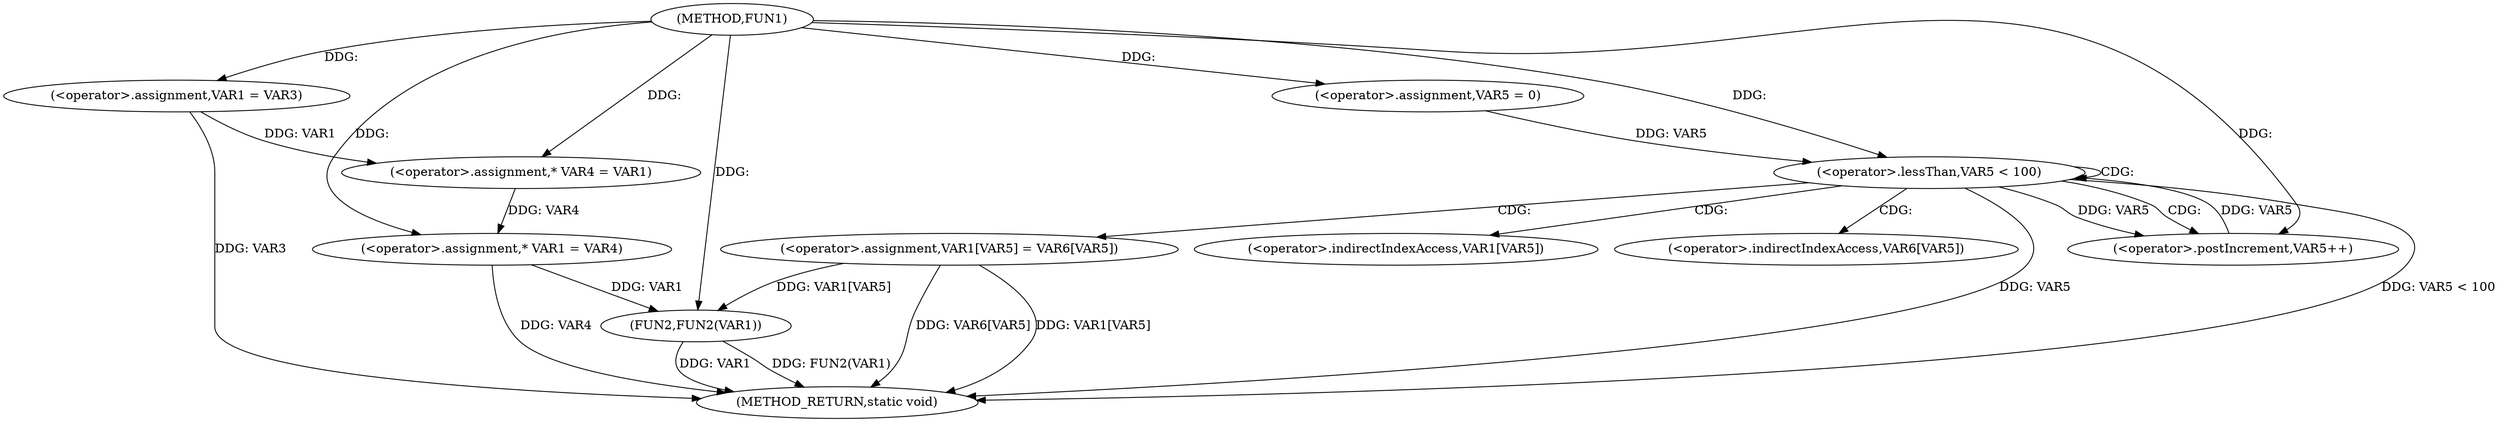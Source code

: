 digraph FUN1 {  
"1000100" [label = "(METHOD,FUN1)" ]
"1000139" [label = "(METHOD_RETURN,static void)" ]
"1000105" [label = "(<operator>.assignment,VAR1 = VAR3)" ]
"1000110" [label = "(<operator>.assignment,* VAR4 = VAR1)" ]
"1000114" [label = "(<operator>.assignment,* VAR1 = VAR4)" ]
"1000121" [label = "(<operator>.assignment,VAR5 = 0)" ]
"1000124" [label = "(<operator>.lessThan,VAR5 < 100)" ]
"1000127" [label = "(<operator>.postIncrement,VAR5++)" ]
"1000130" [label = "(<operator>.assignment,VAR1[VAR5] = VAR6[VAR5])" ]
"1000137" [label = "(FUN2,FUN2(VAR1))" ]
"1000131" [label = "(<operator>.indirectIndexAccess,VAR1[VAR5])" ]
"1000134" [label = "(<operator>.indirectIndexAccess,VAR6[VAR5])" ]
  "1000124" -> "1000139"  [ label = "DDG: VAR5"] 
  "1000105" -> "1000139"  [ label = "DDG: VAR3"] 
  "1000130" -> "1000139"  [ label = "DDG: VAR6[VAR5]"] 
  "1000137" -> "1000139"  [ label = "DDG: VAR1"] 
  "1000114" -> "1000139"  [ label = "DDG: VAR4"] 
  "1000137" -> "1000139"  [ label = "DDG: FUN2(VAR1)"] 
  "1000130" -> "1000139"  [ label = "DDG: VAR1[VAR5]"] 
  "1000124" -> "1000139"  [ label = "DDG: VAR5 < 100"] 
  "1000100" -> "1000105"  [ label = "DDG: "] 
  "1000105" -> "1000110"  [ label = "DDG: VAR1"] 
  "1000100" -> "1000110"  [ label = "DDG: "] 
  "1000110" -> "1000114"  [ label = "DDG: VAR4"] 
  "1000100" -> "1000114"  [ label = "DDG: "] 
  "1000100" -> "1000121"  [ label = "DDG: "] 
  "1000121" -> "1000124"  [ label = "DDG: VAR5"] 
  "1000127" -> "1000124"  [ label = "DDG: VAR5"] 
  "1000100" -> "1000124"  [ label = "DDG: "] 
  "1000124" -> "1000127"  [ label = "DDG: VAR5"] 
  "1000100" -> "1000127"  [ label = "DDG: "] 
  "1000114" -> "1000137"  [ label = "DDG: VAR1"] 
  "1000130" -> "1000137"  [ label = "DDG: VAR1[VAR5]"] 
  "1000100" -> "1000137"  [ label = "DDG: "] 
  "1000124" -> "1000124"  [ label = "CDG: "] 
  "1000124" -> "1000130"  [ label = "CDG: "] 
  "1000124" -> "1000131"  [ label = "CDG: "] 
  "1000124" -> "1000127"  [ label = "CDG: "] 
  "1000124" -> "1000134"  [ label = "CDG: "] 
}
